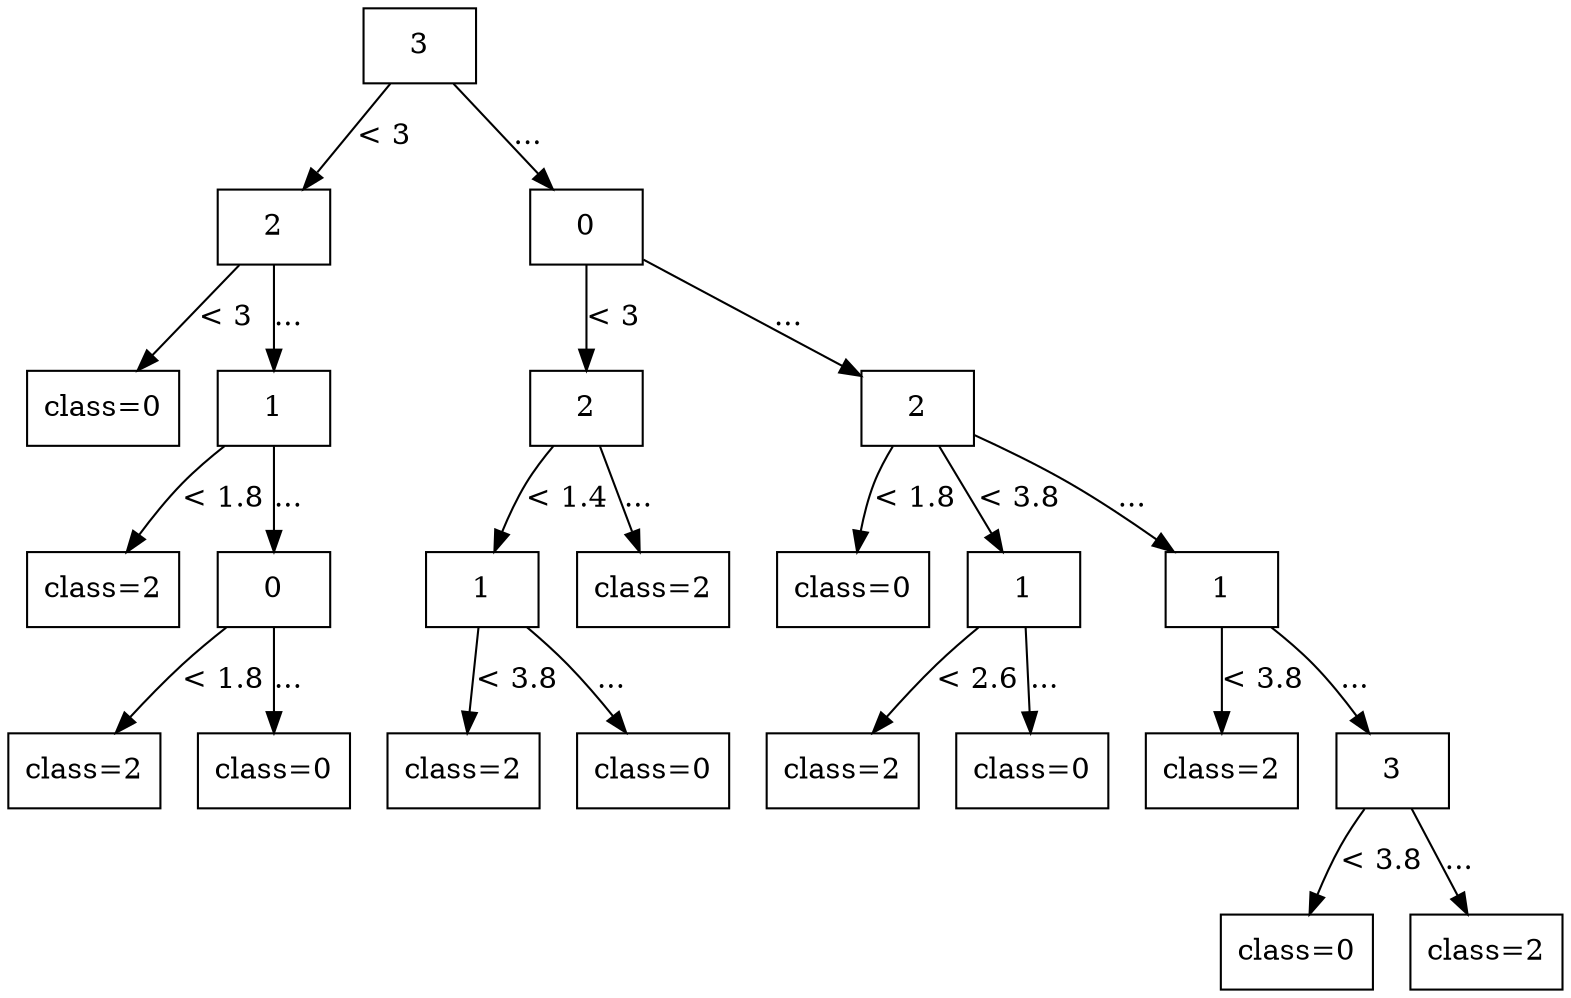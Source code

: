 digraph G {
node [shape=box];

0 [label="3"];

1 [label="2"];
8 [label="0"];

0 -> 1 [label="< 3"];
0 -> 8 [label="..."];

2 [label="class=0"];
3 [label="1"];
9 [label="2"];
14 [label="2"];

1 -> 2 [label="< 3"];
1 -> 3 [label="..."];
8 -> 9 [label="< 3"];
8 -> 14 [label="..."];

4 [label="class=2"];
5 [label="0"];
10 [label="1"];
13 [label="class=2"];
15 [label="class=0"];
16 [label="1"];
19 [label="1"];

3 -> 4 [label="< 1.8"];
3 -> 5 [label="..."];
9 -> 10 [label="< 1.4"];
9 -> 13 [label="..."];
14 -> 15 [label="< 1.8"];
14 -> 16 [label="< 3.8"];
14 -> 19 [label="..."];

6 [label="class=2"];
7 [label="class=0"];
11 [label="class=2"];
12 [label="class=0"];
17 [label="class=2"];
18 [label="class=0"];
20 [label="class=2"];
21 [label="3"];

5 -> 6 [label="< 1.8"];
5 -> 7 [label="..."];
10 -> 11 [label="< 3.8"];
10 -> 12 [label="..."];
16 -> 17 [label="< 2.6"];
16 -> 18 [label="..."];
19 -> 20 [label="< 3.8"];
19 -> 21 [label="..."];

22 [label="class=0"];
23 [label="class=2"];

21 -> 22 [label="< 3.8"];
21 -> 23 [label="..."];

}